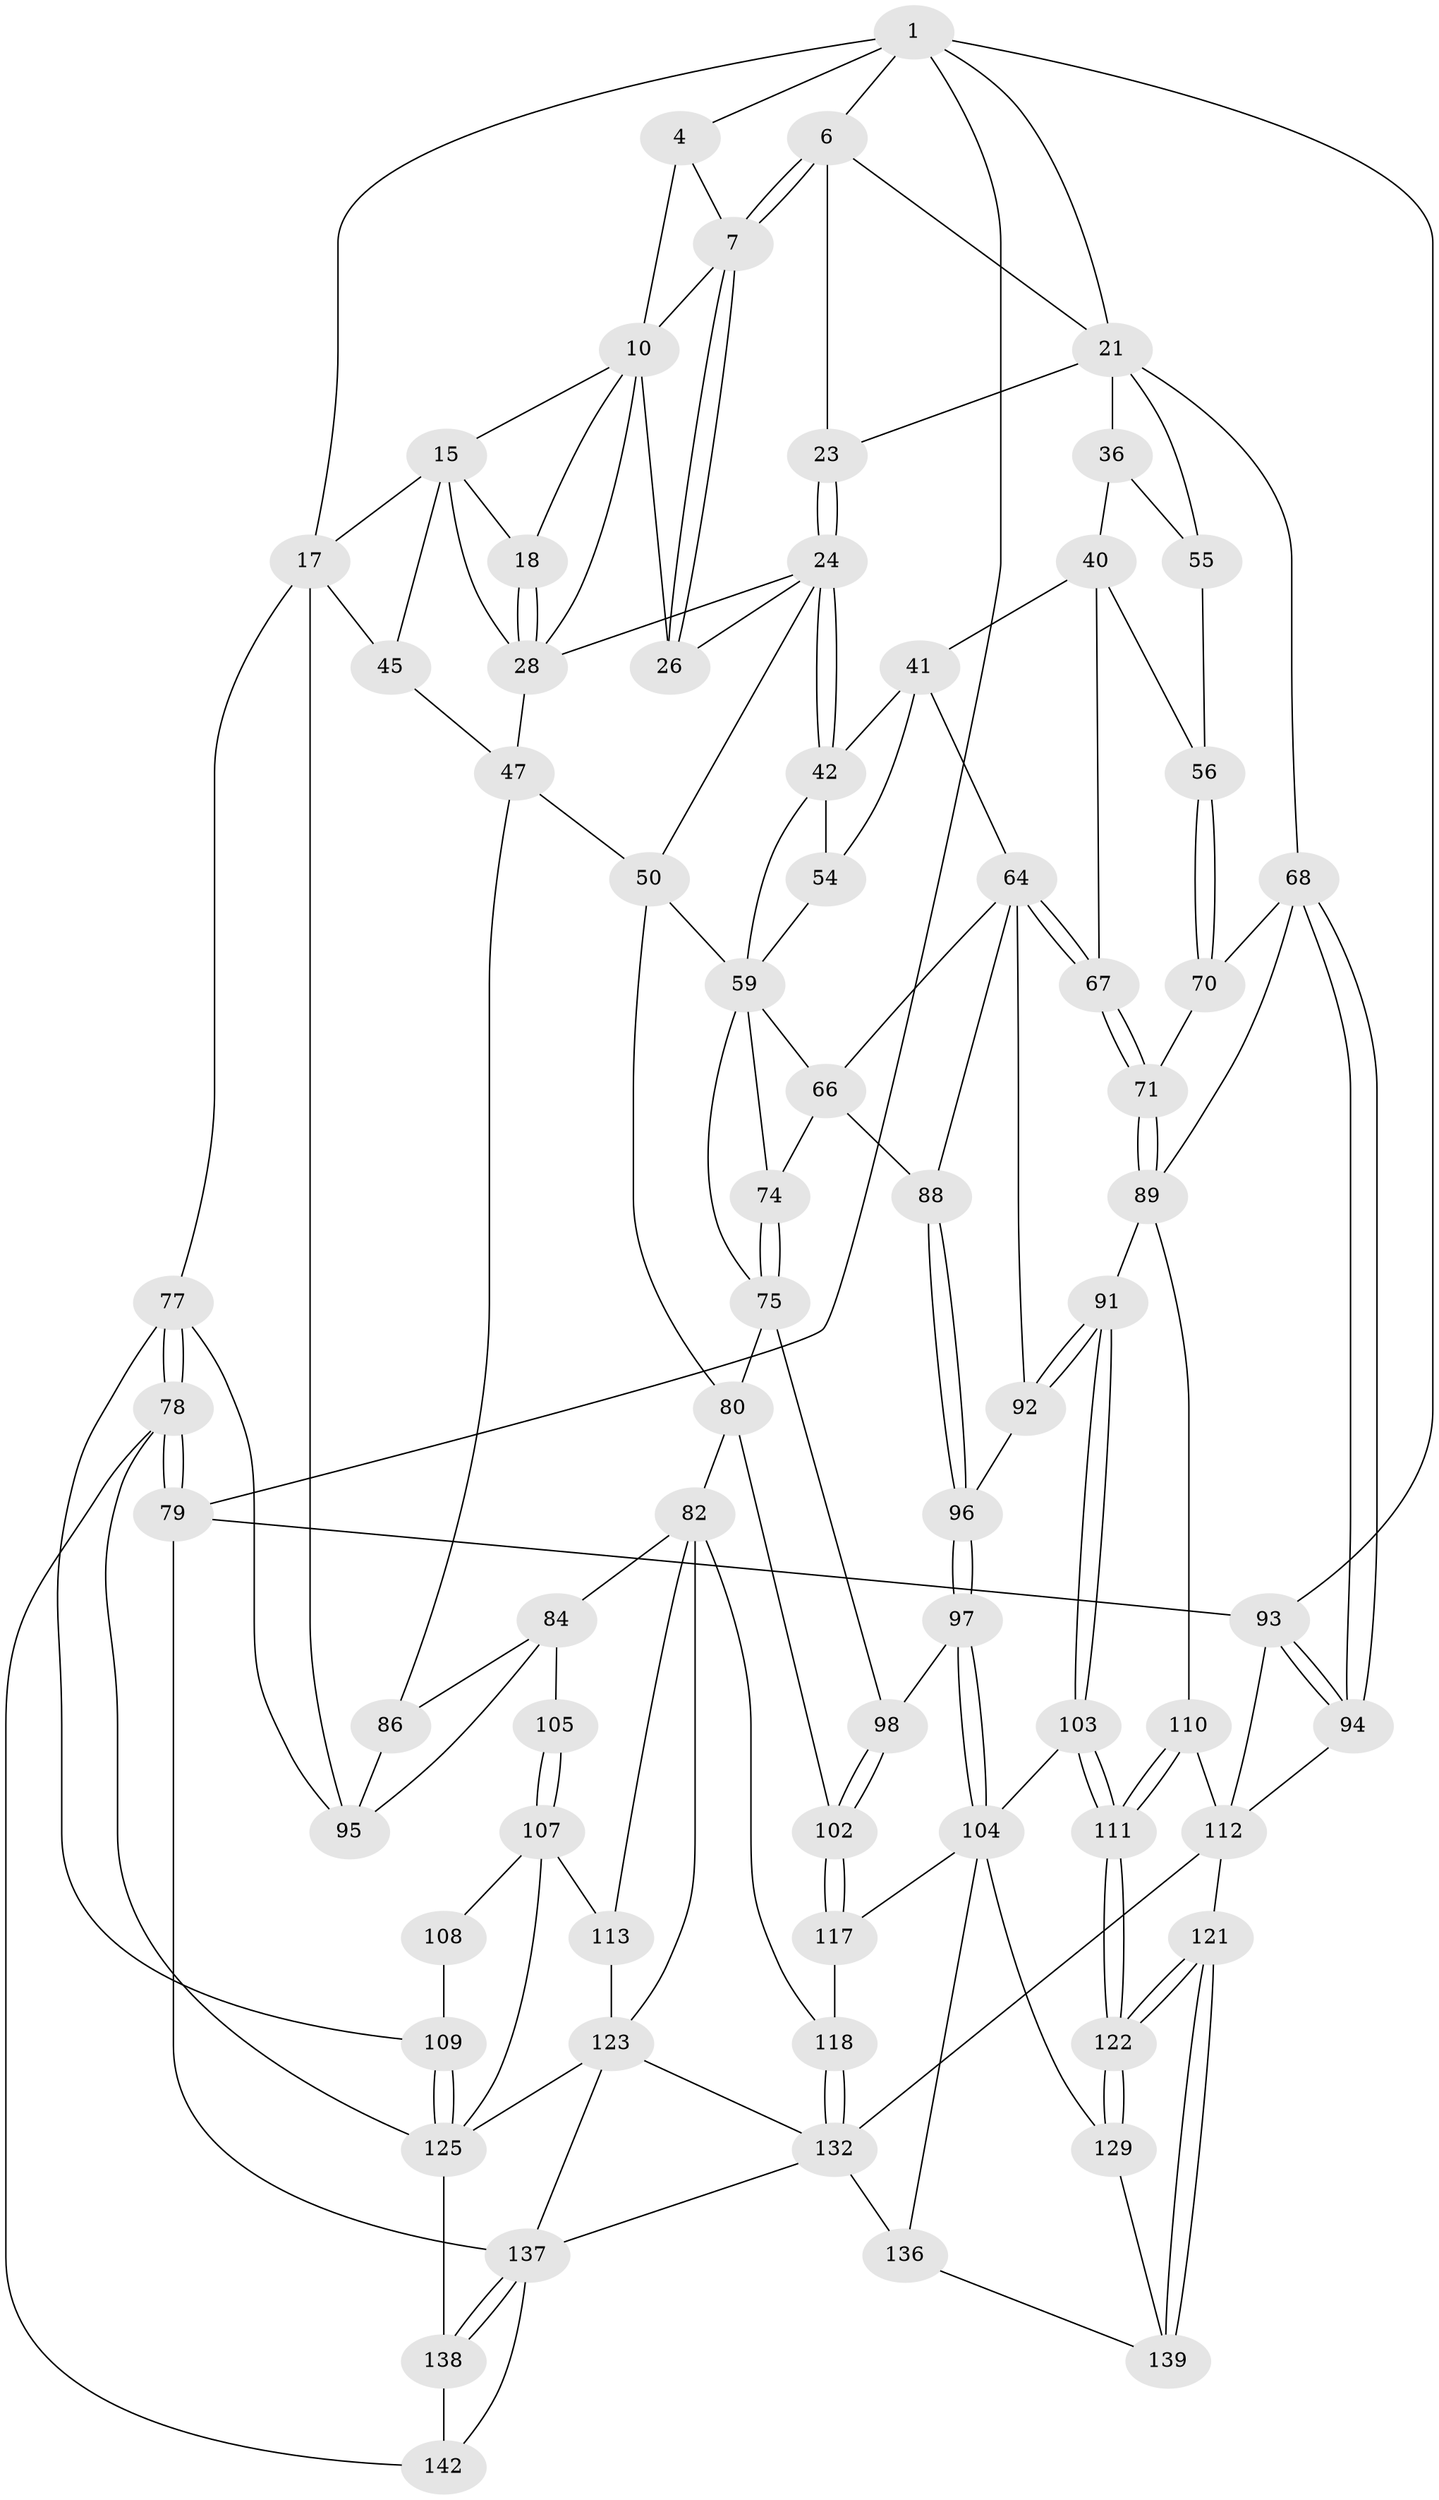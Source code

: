// original degree distribution, {3: 0.0136986301369863, 6: 0.22602739726027396, 4: 0.23972602739726026, 5: 0.5205479452054794}
// Generated by graph-tools (version 1.1) at 2025/17/03/09/25 04:17:03]
// undirected, 73 vertices, 167 edges
graph export_dot {
graph [start="1"]
  node [color=gray90,style=filled];
  1 [pos="+0.6433265770674678+0",super="+2"];
  4 [pos="+0.24636569732087493+0",super="+5"];
  6 [pos="+0.67891956933514+0.0030564845648502837",super="+20"];
  7 [pos="+0.5438011045174724+0.11736721050987803",super="+8"];
  10 [pos="+0.33348908517106446+0.029418377180785577",super="+11+12"];
  15 [pos="+0.2119418058623852+0.06364117436883006",super="+19+16"];
  17 [pos="+0+0",super="+46"];
  18 [pos="+0.3155941525210896+0.1588344365307897"];
  21 [pos="+0.8828345217506731+0.028726105788976632",super="+27+22"];
  23 [pos="+0.7377735346970749+0.13857426771152087"];
  24 [pos="+0.718893146619498+0.19188514977203378",super="+25"];
  26 [pos="+0.541986200975315+0.14171285494449024",super="+29"];
  28 [pos="+0.34832737627179294+0.21031739005459554",super="+33"];
  36 [pos="+0.9168502015330078+0.1703450749582546",super="+39"];
  40 [pos="+0.8227445866552734+0.29570185706835295",super="+51"];
  41 [pos="+0.7861166413252078+0.28726983555489044",super="+52"];
  42 [pos="+0.720376132457292+0.25372520945635696",super="+43"];
  45 [pos="+0.1534670357498771+0.20776436403026893",super="+49"];
  47 [pos="+0.24086434209837249+0.44244043337269107",super="+48"];
  50 [pos="+0.3501954215375036+0.4693780338778491",super="+62"];
  54 [pos="+0.7662500748335852+0.4247816477960257"];
  55 [pos="+0.9713075133016766+0.35182154890836903"];
  56 [pos="+0.9511061319247539+0.3779423068573624"];
  59 [pos="+0.5820350449117766+0.3871329560143621",super="+60+63"];
  64 [pos="+0.7667957330327525+0.5341796514478628",super="+65"];
  66 [pos="+0.6904483651963174+0.5085596151507129",super="+73"];
  67 [pos="+0.851650244115138+0.5429749645449798"];
  68 [pos="+1+0.5873131538078332",super="+69"];
  70 [pos="+0.9184158691516797+0.5162654185490622"];
  71 [pos="+0.8598128684961359+0.5486552478556589"];
  74 [pos="+0.6155243724446321+0.5898928057521577"];
  75 [pos="+0.5863149823438792+0.6113847025425154",super="+99"];
  77 [pos="+0+0.704709779044342",super="+106"];
  78 [pos="+0+0.9931242522079582",super="+127"];
  79 [pos="+0+1"];
  80 [pos="+0.4303821838341344+0.5855008463545869",super="+81"];
  82 [pos="+0.3220384601317685+0.6935880137148265",super="+119+83"];
  84 [pos="+0.24242319150600997+0.6502114077119703",super="+85"];
  86 [pos="+0.15627785858219723+0.5358970165563959"];
  88 [pos="+0.6731934653039422+0.6096210457653662"];
  89 [pos="+0.8730437874233371+0.6210321697537404",super="+90"];
  91 [pos="+0.7690666637312584+0.6839280750634981"];
  92 [pos="+0.7529419055876063+0.6613439158656497"];
  93 [pos="+1+1"];
  94 [pos="+1+0.7084182540612569"];
  95 [pos="+0.07180702208750372+0.6247729922570235",super="+101"];
  96 [pos="+0.6859785503699857+0.6422466271798547"];
  97 [pos="+0.6094525503905779+0.7105373278454057"];
  98 [pos="+0.5938029651332872+0.7010403860593668"];
  102 [pos="+0.5047099944095633+0.7660100942453661"];
  103 [pos="+0.7098123569459682+0.7645086592235806"];
  104 [pos="+0.6587698583566918+0.7646893123736684",super="+116"];
  105 [pos="+0.14547817452398434+0.7324508746313598"];
  107 [pos="+0.14577602110272064+0.7389155035169916",super="+114"];
  108 [pos="+0.11801023817092283+0.7601567991484914"];
  109 [pos="+0.07353418042083605+0.7893952927599927"];
  110 [pos="+0.8750661064952648+0.6967981855344735"];
  111 [pos="+0.801185827206709+0.8708801838305407"];
  112 [pos="+0.9562039798555745+0.7411717696376995",super="+120"];
  113 [pos="+0.2894321721852879+0.7719641401361098"];
  117 [pos="+0.49606817349173815+0.8063624198316678"];
  118 [pos="+0.4719400345736057+0.8250554480674196"];
  121 [pos="+0.8322592248053993+0.9465708972904427"];
  122 [pos="+0.8195269533149283+0.9248492885811617"];
  123 [pos="+0.3531640463091132+0.8439742850484181",super="+124+134"];
  125 [pos="+0.08781531541115263+0.8497291292409562",super="+128+126"];
  129 [pos="+0.6157484012386539+0.8655805208180489"];
  132 [pos="+0.45203006412774654+0.8930525615682627",super="+133"];
  136 [pos="+0.5965458998897623+0.8846652473897144",super="+140"];
  137 [pos="+0.23489067250855894+0.9571542184741547",super="+145"];
  138 [pos="+0.1121306444143848+0.9134472740233872"];
  139 [pos="+0.6811876108652467+0.9497742640876207"];
  142 [pos="+0.09209511782502731+0.9950699594815178"];
  1 -- 6;
  1 -- 17;
  1 -- 4;
  1 -- 93;
  1 -- 79;
  1 -- 21;
  4 -- 10 [weight=2];
  4 -- 7;
  6 -- 7;
  6 -- 7;
  6 -- 21;
  6 -- 23;
  7 -- 26;
  7 -- 26;
  7 -- 10;
  10 -- 15;
  10 -- 18;
  10 -- 28;
  10 -- 26;
  15 -- 18;
  15 -- 17;
  15 -- 28;
  15 -- 45;
  17 -- 77;
  17 -- 45 [weight=2];
  17 -- 95;
  18 -- 28;
  18 -- 28;
  21 -- 36 [weight=2];
  21 -- 23;
  21 -- 68;
  21 -- 55;
  23 -- 24;
  23 -- 24;
  24 -- 42 [weight=2];
  24 -- 42;
  24 -- 50;
  24 -- 26 [weight=2];
  24 -- 28;
  28 -- 47;
  36 -- 40;
  36 -- 55;
  40 -- 41 [weight=2];
  40 -- 56;
  40 -- 67;
  41 -- 42;
  41 -- 64;
  41 -- 54;
  42 -- 59;
  42 -- 54;
  45 -- 47;
  47 -- 50;
  47 -- 86;
  50 -- 80;
  50 -- 59;
  54 -- 59;
  55 -- 56;
  56 -- 70;
  56 -- 70;
  59 -- 75;
  59 -- 74;
  59 -- 66;
  64 -- 67;
  64 -- 67;
  64 -- 66;
  64 -- 88;
  64 -- 92;
  66 -- 88;
  66 -- 74;
  67 -- 71;
  67 -- 71;
  68 -- 94;
  68 -- 94;
  68 -- 89;
  68 -- 70;
  70 -- 71;
  71 -- 89;
  71 -- 89;
  74 -- 75;
  74 -- 75;
  75 -- 80;
  75 -- 98;
  77 -- 78;
  77 -- 78;
  77 -- 109;
  77 -- 95;
  78 -- 79;
  78 -- 79;
  78 -- 142;
  78 -- 125;
  79 -- 93;
  79 -- 137;
  80 -- 82;
  80 -- 102;
  82 -- 123;
  82 -- 118;
  82 -- 113;
  82 -- 84;
  84 -- 105 [weight=2];
  84 -- 86;
  84 -- 95;
  86 -- 95;
  88 -- 96;
  88 -- 96;
  89 -- 91;
  89 -- 110;
  91 -- 92;
  91 -- 92;
  91 -- 103;
  91 -- 103;
  92 -- 96;
  93 -- 94;
  93 -- 94;
  93 -- 112;
  94 -- 112;
  96 -- 97;
  96 -- 97;
  97 -- 98;
  97 -- 104;
  97 -- 104;
  98 -- 102;
  98 -- 102;
  102 -- 117;
  102 -- 117;
  103 -- 104;
  103 -- 111;
  103 -- 111;
  104 -- 129;
  104 -- 117;
  104 -- 136;
  105 -- 107;
  105 -- 107;
  107 -- 108 [weight=2];
  107 -- 113;
  107 -- 125;
  108 -- 109;
  109 -- 125;
  109 -- 125;
  110 -- 111;
  110 -- 111;
  110 -- 112;
  111 -- 122;
  111 -- 122;
  112 -- 121;
  112 -- 132;
  113 -- 123;
  117 -- 118;
  118 -- 132;
  118 -- 132;
  121 -- 122;
  121 -- 122;
  121 -- 139;
  121 -- 139;
  122 -- 129;
  122 -- 129;
  123 -- 125;
  123 -- 137;
  123 -- 132;
  125 -- 138;
  129 -- 139;
  132 -- 136 [weight=2];
  132 -- 137;
  136 -- 139;
  137 -- 138;
  137 -- 138;
  137 -- 142;
  138 -- 142;
}
